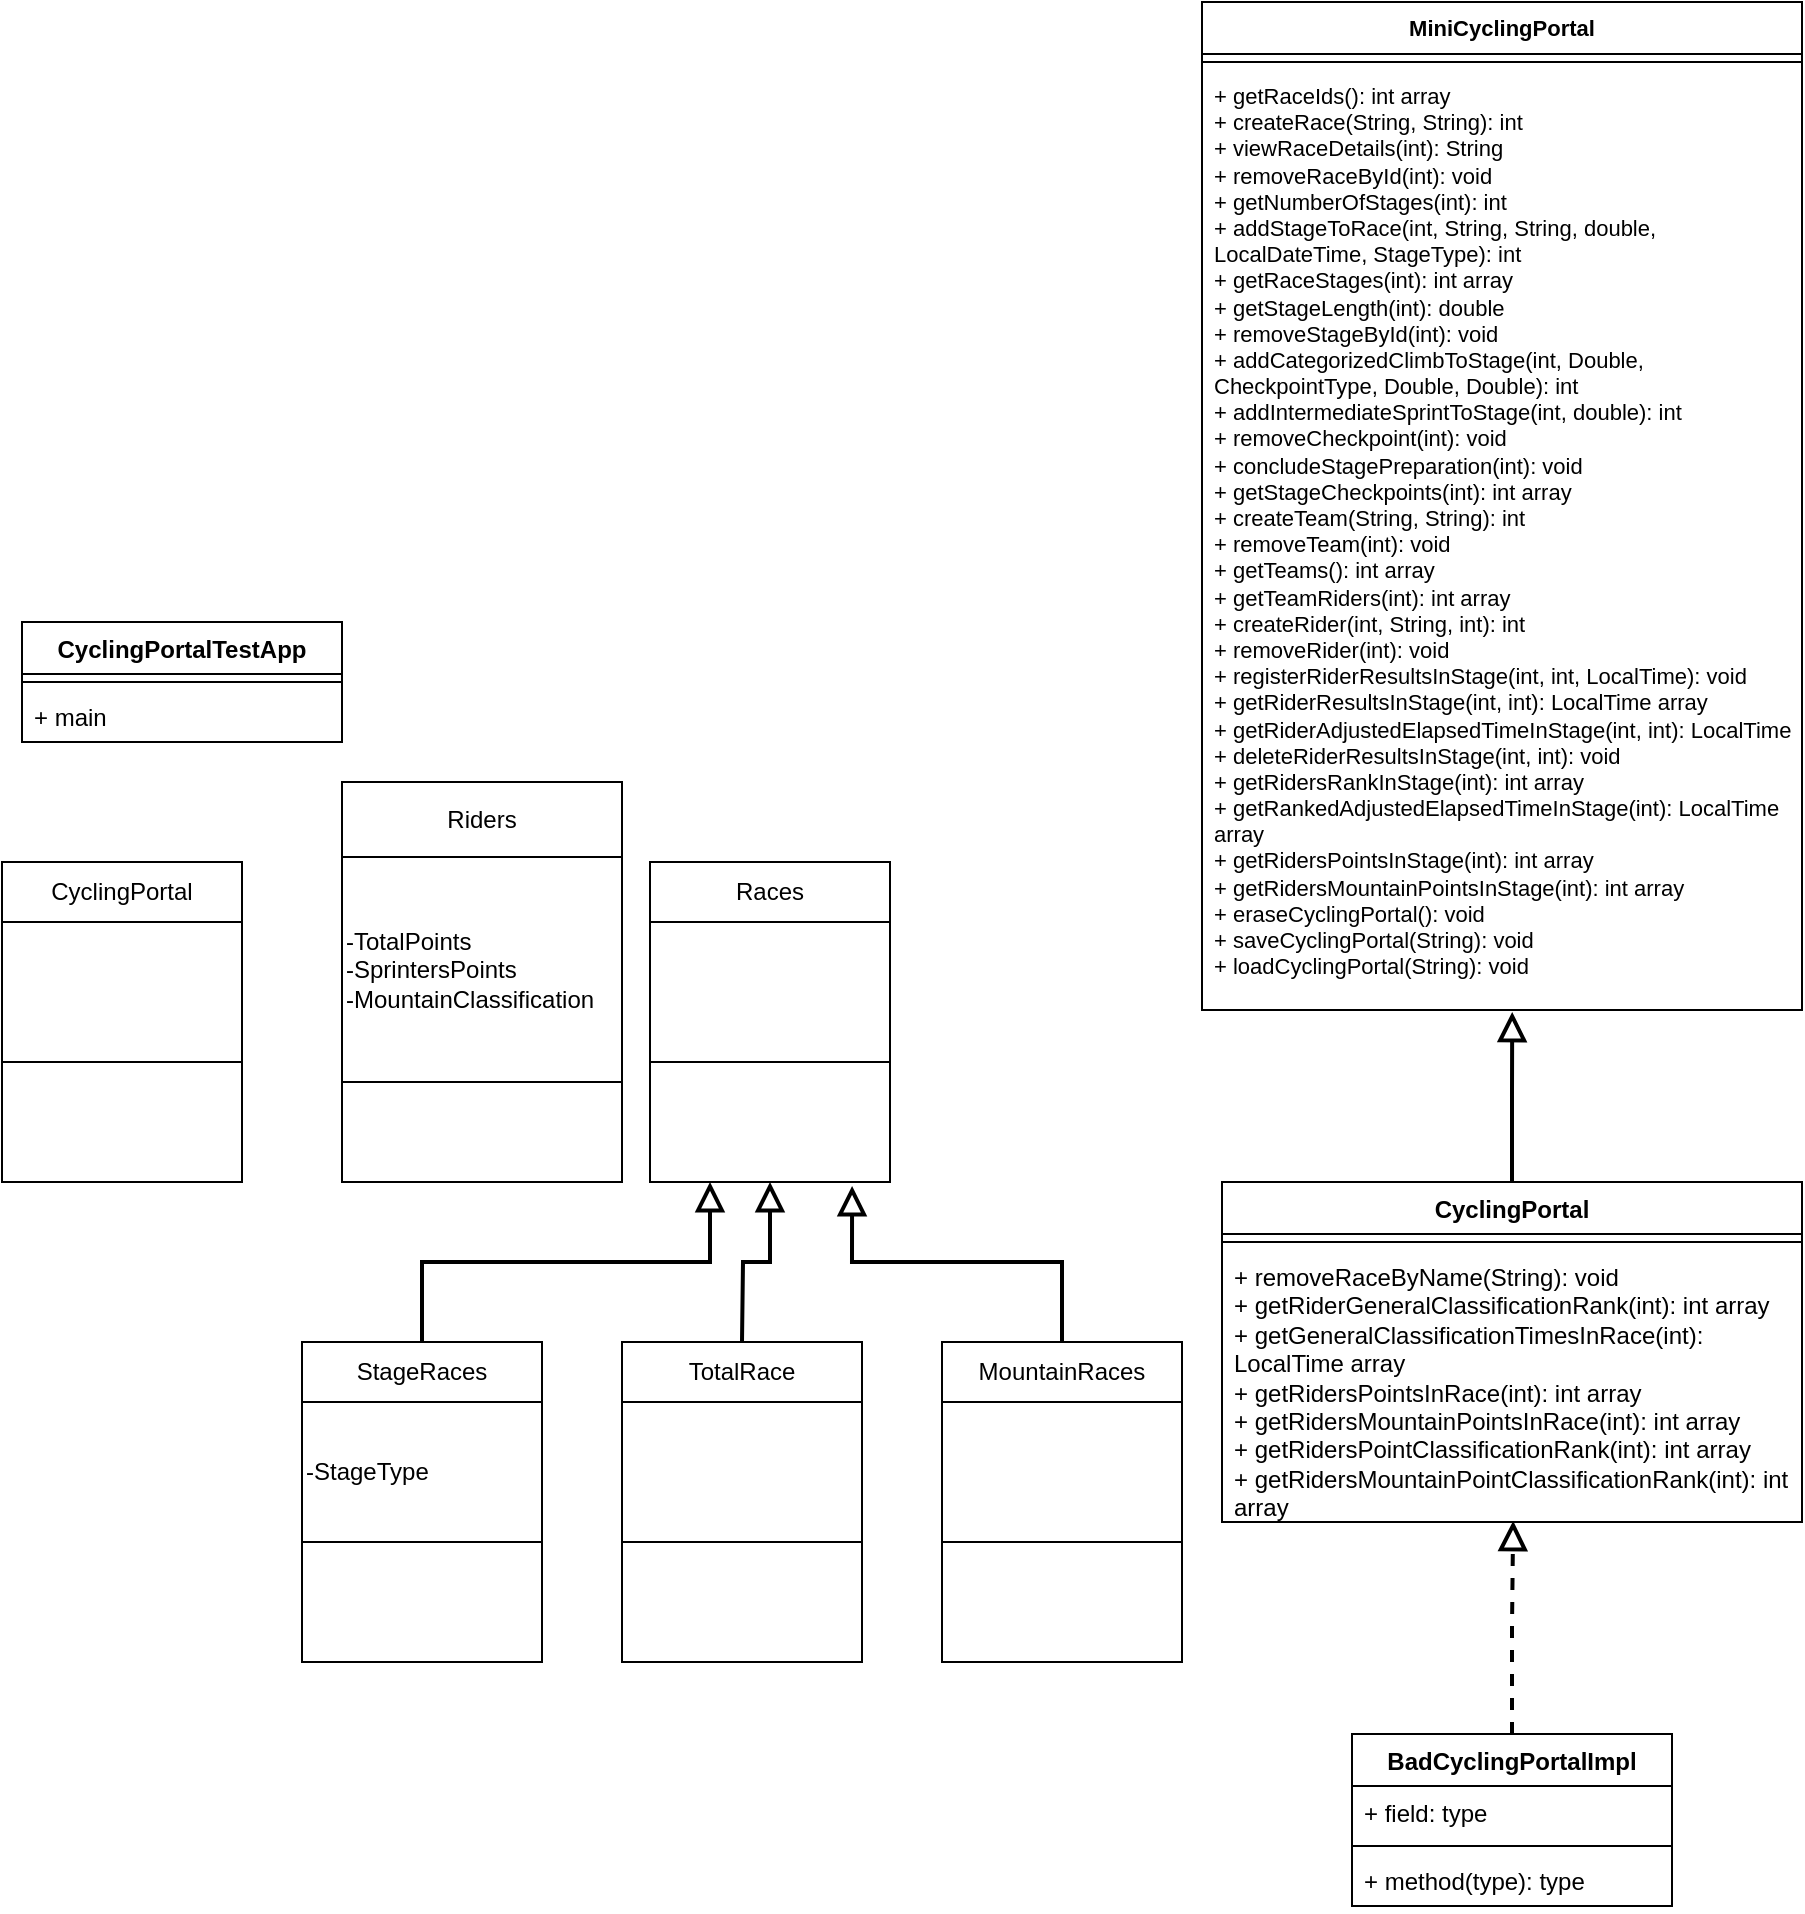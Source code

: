 <mxfile version="23.1.5" type="github">
  <diagram name="Page-1" id="q9JYpEjFwvB6e5CxQERE">
    <mxGraphModel dx="330" dy="1759" grid="1" gridSize="10" guides="1" tooltips="1" connect="1" arrows="1" fold="1" page="1" pageScale="1" pageWidth="827" pageHeight="1169" math="0" shadow="0">
      <root>
        <mxCell id="0" />
        <mxCell id="1" parent="0" />
        <mxCell id="uEq3m0R4o0ad3iEvtRFF-10" value="CyclingPortalTestApp" style="swimlane;fontStyle=1;align=center;verticalAlign=top;childLayout=stackLayout;horizontal=1;startSize=26;horizontalStack=0;resizeParent=1;resizeParentMax=0;resizeLast=0;collapsible=1;marginBottom=0;whiteSpace=wrap;html=1;" parent="1" vertex="1">
          <mxGeometry x="40" y="40" width="160" height="60" as="geometry" />
        </mxCell>
        <mxCell id="uEq3m0R4o0ad3iEvtRFF-12" value="" style="line;strokeWidth=1;fillColor=none;align=left;verticalAlign=middle;spacingTop=-1;spacingLeft=3;spacingRight=3;rotatable=0;labelPosition=right;points=[];portConstraint=eastwest;strokeColor=inherit;" parent="uEq3m0R4o0ad3iEvtRFF-10" vertex="1">
          <mxGeometry y="26" width="160" height="8" as="geometry" />
        </mxCell>
        <mxCell id="uEq3m0R4o0ad3iEvtRFF-13" value="+ main" style="text;strokeColor=none;fillColor=none;align=left;verticalAlign=top;spacingLeft=4;spacingRight=4;overflow=hidden;rotatable=0;points=[[0,0.5],[1,0.5]];portConstraint=eastwest;whiteSpace=wrap;html=1;" parent="uEq3m0R4o0ad3iEvtRFF-10" vertex="1">
          <mxGeometry y="34" width="160" height="26" as="geometry" />
        </mxCell>
        <mxCell id="wvcC62Qd1xTl-urH2v8x-5" value="" style="group" parent="1" vertex="1" connectable="0">
          <mxGeometry x="30" y="160" width="120" height="160" as="geometry" />
        </mxCell>
        <mxCell id="wvcC62Qd1xTl-urH2v8x-6" value="CyclingPortal" style="rounded=0;whiteSpace=wrap;html=1;" parent="wvcC62Qd1xTl-urH2v8x-5" vertex="1">
          <mxGeometry width="120" height="30" as="geometry" />
        </mxCell>
        <mxCell id="wvcC62Qd1xTl-urH2v8x-7" value="" style="rounded=0;whiteSpace=wrap;html=1;" parent="wvcC62Qd1xTl-urH2v8x-5" vertex="1">
          <mxGeometry y="30" width="120" height="70" as="geometry" />
        </mxCell>
        <mxCell id="wvcC62Qd1xTl-urH2v8x-8" value="" style="rounded=0;whiteSpace=wrap;html=1;" parent="wvcC62Qd1xTl-urH2v8x-5" vertex="1">
          <mxGeometry y="100" width="120" height="60" as="geometry" />
        </mxCell>
        <mxCell id="wvcC62Qd1xTl-urH2v8x-9" value="" style="group" parent="1" vertex="1" connectable="0">
          <mxGeometry x="200" y="120" width="140" height="200" as="geometry" />
        </mxCell>
        <mxCell id="wvcC62Qd1xTl-urH2v8x-10" value="Riders" style="rounded=0;whiteSpace=wrap;html=1;" parent="wvcC62Qd1xTl-urH2v8x-9" vertex="1">
          <mxGeometry width="140" height="37.5" as="geometry" />
        </mxCell>
        <mxCell id="wvcC62Qd1xTl-urH2v8x-11" value="&lt;div align=&quot;left&quot;&gt;-TotalPoints&lt;/div&gt;&lt;div&gt;-SprintersPoints&lt;/div&gt;&lt;div&gt;-MountainClassification&lt;br&gt;&lt;/div&gt;" style="rounded=0;whiteSpace=wrap;html=1;align=left;" parent="wvcC62Qd1xTl-urH2v8x-9" vertex="1">
          <mxGeometry y="37.5" width="140" height="112.5" as="geometry" />
        </mxCell>
        <mxCell id="wvcC62Qd1xTl-urH2v8x-12" value="" style="rounded=0;whiteSpace=wrap;html=1;" parent="wvcC62Qd1xTl-urH2v8x-9" vertex="1">
          <mxGeometry y="150" width="140" height="50" as="geometry" />
        </mxCell>
        <mxCell id="wvcC62Qd1xTl-urH2v8x-13" value="" style="group" parent="1" vertex="1" connectable="0">
          <mxGeometry x="354" y="160" width="120" height="160" as="geometry" />
        </mxCell>
        <mxCell id="wvcC62Qd1xTl-urH2v8x-14" value="Races" style="rounded=0;whiteSpace=wrap;html=1;" parent="wvcC62Qd1xTl-urH2v8x-13" vertex="1">
          <mxGeometry width="120" height="30" as="geometry" />
        </mxCell>
        <mxCell id="wvcC62Qd1xTl-urH2v8x-15" value="" style="rounded=0;whiteSpace=wrap;html=1;align=left;" parent="wvcC62Qd1xTl-urH2v8x-13" vertex="1">
          <mxGeometry y="30" width="120" height="70" as="geometry" />
        </mxCell>
        <mxCell id="wvcC62Qd1xTl-urH2v8x-16" value="" style="rounded=0;whiteSpace=wrap;html=1;" parent="wvcC62Qd1xTl-urH2v8x-13" vertex="1">
          <mxGeometry y="100" width="120" height="60" as="geometry" />
        </mxCell>
        <mxCell id="wvcC62Qd1xTl-urH2v8x-17" value="" style="group" parent="1" vertex="1" connectable="0">
          <mxGeometry x="180" y="400" width="120" height="160" as="geometry" />
        </mxCell>
        <mxCell id="wvcC62Qd1xTl-urH2v8x-18" value="StageRaces" style="rounded=0;whiteSpace=wrap;html=1;" parent="wvcC62Qd1xTl-urH2v8x-17" vertex="1">
          <mxGeometry width="120" height="30" as="geometry" />
        </mxCell>
        <mxCell id="wvcC62Qd1xTl-urH2v8x-19" value="&lt;div&gt;-StageType&lt;/div&gt;" style="rounded=0;whiteSpace=wrap;html=1;align=left;" parent="wvcC62Qd1xTl-urH2v8x-17" vertex="1">
          <mxGeometry y="30" width="120" height="70" as="geometry" />
        </mxCell>
        <mxCell id="wvcC62Qd1xTl-urH2v8x-20" value="" style="rounded=0;whiteSpace=wrap;html=1;" parent="wvcC62Qd1xTl-urH2v8x-17" vertex="1">
          <mxGeometry y="100" width="120" height="60" as="geometry" />
        </mxCell>
        <mxCell id="wvcC62Qd1xTl-urH2v8x-25" value="" style="group" parent="1" vertex="1" connectable="0">
          <mxGeometry x="500" y="400" width="120" height="160" as="geometry" />
        </mxCell>
        <mxCell id="wvcC62Qd1xTl-urH2v8x-26" value="MountainRaces" style="rounded=0;whiteSpace=wrap;html=1;" parent="wvcC62Qd1xTl-urH2v8x-25" vertex="1">
          <mxGeometry width="120" height="30" as="geometry" />
        </mxCell>
        <mxCell id="wvcC62Qd1xTl-urH2v8x-27" value="" style="rounded=0;whiteSpace=wrap;html=1;" parent="wvcC62Qd1xTl-urH2v8x-25" vertex="1">
          <mxGeometry y="30" width="120" height="70" as="geometry" />
        </mxCell>
        <mxCell id="wvcC62Qd1xTl-urH2v8x-28" value="" style="rounded=0;whiteSpace=wrap;html=1;" parent="wvcC62Qd1xTl-urH2v8x-25" vertex="1">
          <mxGeometry y="100" width="120" height="60" as="geometry" />
        </mxCell>
        <mxCell id="wvcC62Qd1xTl-urH2v8x-29" value="" style="endArrow=block;html=1;rounded=0;exitX=0.5;exitY=0;exitDx=0;exitDy=0;entryX=0.25;entryY=1;entryDx=0;entryDy=0;endFill=0;strokeWidth=2;endSize=10;startSize=10;edgeStyle=orthogonalEdgeStyle;" parent="1" source="wvcC62Qd1xTl-urH2v8x-18" target="wvcC62Qd1xTl-urH2v8x-16" edge="1">
          <mxGeometry width="50" height="50" relative="1" as="geometry">
            <mxPoint x="550" y="320" as="sourcePoint" />
            <mxPoint x="600" y="270" as="targetPoint" />
          </mxGeometry>
        </mxCell>
        <mxCell id="m1OBdF1gImB4O0k4xRKX-3" value="" style="endArrow=block;html=1;rounded=0;exitX=0.5;exitY=0;exitDx=0;exitDy=0;endFill=0;strokeWidth=2;endSize=10;startSize=10;edgeStyle=orthogonalEdgeStyle;entryX=0.842;entryY=1.033;entryDx=0;entryDy=0;entryPerimeter=0;" parent="1" source="wvcC62Qd1xTl-urH2v8x-26" target="wvcC62Qd1xTl-urH2v8x-16" edge="1">
          <mxGeometry width="50" height="50" relative="1" as="geometry">
            <mxPoint x="250" y="410" as="sourcePoint" />
            <mxPoint x="440" y="330" as="targetPoint" />
          </mxGeometry>
        </mxCell>
        <mxCell id="m1OBdF1gImB4O0k4xRKX-4" value="" style="group" parent="1" vertex="1" connectable="0">
          <mxGeometry x="340" y="400" width="120" height="160" as="geometry" />
        </mxCell>
        <mxCell id="m1OBdF1gImB4O0k4xRKX-5" value="TotalRace" style="rounded=0;whiteSpace=wrap;html=1;" parent="m1OBdF1gImB4O0k4xRKX-4" vertex="1">
          <mxGeometry width="120" height="30" as="geometry" />
        </mxCell>
        <mxCell id="m1OBdF1gImB4O0k4xRKX-6" value="" style="rounded=0;whiteSpace=wrap;html=1;" parent="m1OBdF1gImB4O0k4xRKX-4" vertex="1">
          <mxGeometry y="30" width="120" height="70" as="geometry" />
        </mxCell>
        <mxCell id="m1OBdF1gImB4O0k4xRKX-7" value="" style="rounded=0;whiteSpace=wrap;html=1;" parent="m1OBdF1gImB4O0k4xRKX-4" vertex="1">
          <mxGeometry y="100" width="120" height="60" as="geometry" />
        </mxCell>
        <mxCell id="m1OBdF1gImB4O0k4xRKX-8" value="" style="endArrow=block;html=1;rounded=0;endFill=0;strokeWidth=2;endSize=10;startSize=10;edgeStyle=orthogonalEdgeStyle;entryX=0.5;entryY=1;entryDx=0;entryDy=0;" parent="1" target="wvcC62Qd1xTl-urH2v8x-16" edge="1">
          <mxGeometry width="50" height="50" relative="1" as="geometry">
            <mxPoint x="400" y="400" as="sourcePoint" />
            <mxPoint x="465" y="332" as="targetPoint" />
          </mxGeometry>
        </mxCell>
        <mxCell id="rqDQW1-a-PWC5fzVs6pU-1" value="CyclingPortal" style="swimlane;fontStyle=1;align=center;verticalAlign=top;childLayout=stackLayout;horizontal=1;startSize=26;horizontalStack=0;resizeParent=1;resizeParentMax=0;resizeLast=0;collapsible=1;marginBottom=0;whiteSpace=wrap;html=1;" vertex="1" parent="1">
          <mxGeometry x="640" y="320" width="290" height="170" as="geometry" />
        </mxCell>
        <mxCell id="rqDQW1-a-PWC5fzVs6pU-3" value="" style="line;strokeWidth=1;fillColor=none;align=left;verticalAlign=middle;spacingTop=-1;spacingLeft=3;spacingRight=3;rotatable=0;labelPosition=right;points=[];portConstraint=eastwest;strokeColor=inherit;" vertex="1" parent="rqDQW1-a-PWC5fzVs6pU-1">
          <mxGeometry y="26" width="290" height="8" as="geometry" />
        </mxCell>
        <mxCell id="rqDQW1-a-PWC5fzVs6pU-4" value="+ removeRaceByName(String): void&lt;br&gt;+ getRiderGeneralClassificationRank(int): int array&lt;br&gt;+ getGeneralClassificationTimesInRace(int): LocalTime array&lt;br&gt;+ getRidersPointsInRace(int): int array&lt;br&gt;+ getRidersMountainPointsInRace(int): int array&lt;br&gt;+ getRidersPointClassificationRank(int): int array&lt;br&gt;+ getRidersMountainPointClassificationRank(int): int array" style="text;strokeColor=none;fillColor=none;align=left;verticalAlign=top;spacingLeft=4;spacingRight=4;overflow=hidden;rotatable=0;points=[[0,0.5],[1,0.5]];portConstraint=eastwest;whiteSpace=wrap;html=1;" vertex="1" parent="rqDQW1-a-PWC5fzVs6pU-1">
          <mxGeometry y="34" width="290" height="136" as="geometry" />
        </mxCell>
        <mxCell id="rqDQW1-a-PWC5fzVs6pU-15" style="edgeStyle=orthogonalEdgeStyle;rounded=0;orthogonalLoop=1;jettySize=auto;html=1;exitX=0.5;exitY=0;exitDx=0;exitDy=0;strokeColor=default;strokeWidth=2;align=center;verticalAlign=middle;fontFamily=Helvetica;fontSize=11;fontColor=default;labelBackgroundColor=default;startSize=10;endArrow=block;endFill=0;endSize=10;dashed=1;entryX=0.502;entryY=0.996;entryDx=0;entryDy=0;entryPerimeter=0;" edge="1" parent="1" source="rqDQW1-a-PWC5fzVs6pU-9" target="rqDQW1-a-PWC5fzVs6pU-4">
          <mxGeometry relative="1" as="geometry">
            <mxPoint x="770" y="536" as="targetPoint" />
          </mxGeometry>
        </mxCell>
        <mxCell id="rqDQW1-a-PWC5fzVs6pU-9" value="BadCyclingPortalImpl" style="swimlane;fontStyle=1;align=center;verticalAlign=top;childLayout=stackLayout;horizontal=1;startSize=26;horizontalStack=0;resizeParent=1;resizeParentMax=0;resizeLast=0;collapsible=1;marginBottom=0;whiteSpace=wrap;html=1;" vertex="1" parent="1">
          <mxGeometry x="705" y="596" width="160" height="86" as="geometry" />
        </mxCell>
        <mxCell id="rqDQW1-a-PWC5fzVs6pU-10" value="+ field: type" style="text;strokeColor=none;fillColor=none;align=left;verticalAlign=top;spacingLeft=4;spacingRight=4;overflow=hidden;rotatable=0;points=[[0,0.5],[1,0.5]];portConstraint=eastwest;whiteSpace=wrap;html=1;" vertex="1" parent="rqDQW1-a-PWC5fzVs6pU-9">
          <mxGeometry y="26" width="160" height="26" as="geometry" />
        </mxCell>
        <mxCell id="rqDQW1-a-PWC5fzVs6pU-11" value="" style="line;strokeWidth=1;fillColor=none;align=left;verticalAlign=middle;spacingTop=-1;spacingLeft=3;spacingRight=3;rotatable=0;labelPosition=right;points=[];portConstraint=eastwest;strokeColor=inherit;" vertex="1" parent="rqDQW1-a-PWC5fzVs6pU-9">
          <mxGeometry y="52" width="160" height="8" as="geometry" />
        </mxCell>
        <mxCell id="rqDQW1-a-PWC5fzVs6pU-12" value="+ method(type): type" style="text;strokeColor=none;fillColor=none;align=left;verticalAlign=top;spacingLeft=4;spacingRight=4;overflow=hidden;rotatable=0;points=[[0,0.5],[1,0.5]];portConstraint=eastwest;whiteSpace=wrap;html=1;" vertex="1" parent="rqDQW1-a-PWC5fzVs6pU-9">
          <mxGeometry y="60" width="160" height="26" as="geometry" />
        </mxCell>
        <mxCell id="rqDQW1-a-PWC5fzVs6pU-17" value="MiniCyclingPortal" style="swimlane;fontStyle=1;align=center;verticalAlign=top;childLayout=stackLayout;horizontal=1;startSize=26;horizontalStack=0;resizeParent=1;resizeParentMax=0;resizeLast=0;collapsible=1;marginBottom=0;whiteSpace=wrap;html=1;fontFamily=Helvetica;fontSize=11;fontColor=default;labelBackgroundColor=default;" vertex="1" parent="1">
          <mxGeometry x="630" y="-270" width="300" height="504" as="geometry" />
        </mxCell>
        <mxCell id="rqDQW1-a-PWC5fzVs6pU-19" value="" style="line;strokeWidth=1;fillColor=none;align=left;verticalAlign=middle;spacingTop=-1;spacingLeft=3;spacingRight=3;rotatable=0;labelPosition=right;points=[];portConstraint=eastwest;strokeColor=inherit;fontFamily=Helvetica;fontSize=11;fontColor=default;labelBackgroundColor=default;" vertex="1" parent="rqDQW1-a-PWC5fzVs6pU-17">
          <mxGeometry y="26" width="300" height="8" as="geometry" />
        </mxCell>
        <mxCell id="rqDQW1-a-PWC5fzVs6pU-20" value="+ getRaceIds(): int array&lt;br&gt;+ createRace(String, String): int&lt;br&gt;+ viewRaceDetails(int): String&lt;br&gt;+ removeRaceById(int): void&lt;br&gt;+ getNumberOfStages(int): int&lt;br&gt;+ addStageToRace(int, String, String, double, LocalDateTime, StageType): int&lt;br&gt;+ getRaceStages(int): int array&lt;div&gt;+ getStageLength(int): double&lt;/div&gt;&lt;div&gt;+ removeStageById(int): void&lt;/div&gt;&lt;div&gt;+ addCategorizedClimbToStage(int, Double, CheckpointType, Double, Double): int&lt;/div&gt;&lt;div&gt;+ addIntermediateSprintToStage(int, double): int&lt;/div&gt;&lt;div&gt;+ removeCheckpoint(int): void&lt;/div&gt;&lt;div&gt;+ concludeStagePreparation(int): void&lt;/div&gt;&lt;div&gt;+ getStageCheckpoints(int): int array&lt;/div&gt;&lt;div&gt;+ createTeam(String, String): int&lt;/div&gt;&lt;div&gt;+ removeTeam(int): void&lt;/div&gt;&lt;div&gt;+ getTeams(): int array&lt;/div&gt;&lt;div&gt;+ getTeamRiders(int): int array&lt;/div&gt;&lt;div&gt;+ createRider(int, String, int): int&lt;/div&gt;&lt;div&gt;+ removeRider(int): void&lt;/div&gt;&lt;div&gt;+ registerRiderResultsInStage(int, int, LocalTime): void&lt;/div&gt;&lt;div&gt;+ getRiderResultsInStage(int, int): LocalTime array&lt;/div&gt;&lt;div&gt;+ getRiderAdjustedElapsedTimeInStage(int, int): LocalTime&lt;/div&gt;&lt;div&gt;+ deleteRiderResultsInStage(int, int): void&lt;/div&gt;&lt;div&gt;+ getRidersRankInStage(int): int array&lt;/div&gt;&lt;div&gt;+ getRankedAdjustedElapsedTimeInStage(int): LocalTime array&lt;/div&gt;&lt;div&gt;+ getRidersPointsInStage(int): int array&lt;/div&gt;&lt;div&gt;+ getRidersMountainPointsInStage(int): int array&lt;/div&gt;&lt;div&gt;+ eraseCyclingPortal(): void&lt;/div&gt;&lt;div&gt;+ saveCyclingPortal(String): void&lt;/div&gt;&lt;div&gt;+ loadCyclingPortal(String): void&lt;/div&gt;&lt;div&gt;&lt;br&gt;&lt;/div&gt;" style="text;strokeColor=none;fillColor=none;align=left;verticalAlign=top;spacingLeft=4;spacingRight=4;overflow=hidden;rotatable=0;points=[[0,0.5],[1,0.5]];portConstraint=eastwest;whiteSpace=wrap;html=1;fontFamily=Helvetica;fontSize=11;fontColor=default;labelBackgroundColor=default;" vertex="1" parent="rqDQW1-a-PWC5fzVs6pU-17">
          <mxGeometry y="34" width="300" height="470" as="geometry" />
        </mxCell>
        <mxCell id="rqDQW1-a-PWC5fzVs6pU-23" style="edgeStyle=orthogonalEdgeStyle;rounded=0;orthogonalLoop=1;jettySize=auto;html=1;exitX=0.5;exitY=0;exitDx=0;exitDy=0;entryX=0.517;entryY=1.002;entryDx=0;entryDy=0;entryPerimeter=0;strokeColor=default;strokeWidth=2;align=center;verticalAlign=middle;fontFamily=Helvetica;fontSize=11;fontColor=default;labelBackgroundColor=default;startSize=10;endArrow=block;endFill=0;endSize=10;" edge="1" parent="1" source="rqDQW1-a-PWC5fzVs6pU-1" target="rqDQW1-a-PWC5fzVs6pU-20">
          <mxGeometry relative="1" as="geometry" />
        </mxCell>
      </root>
    </mxGraphModel>
  </diagram>
</mxfile>

